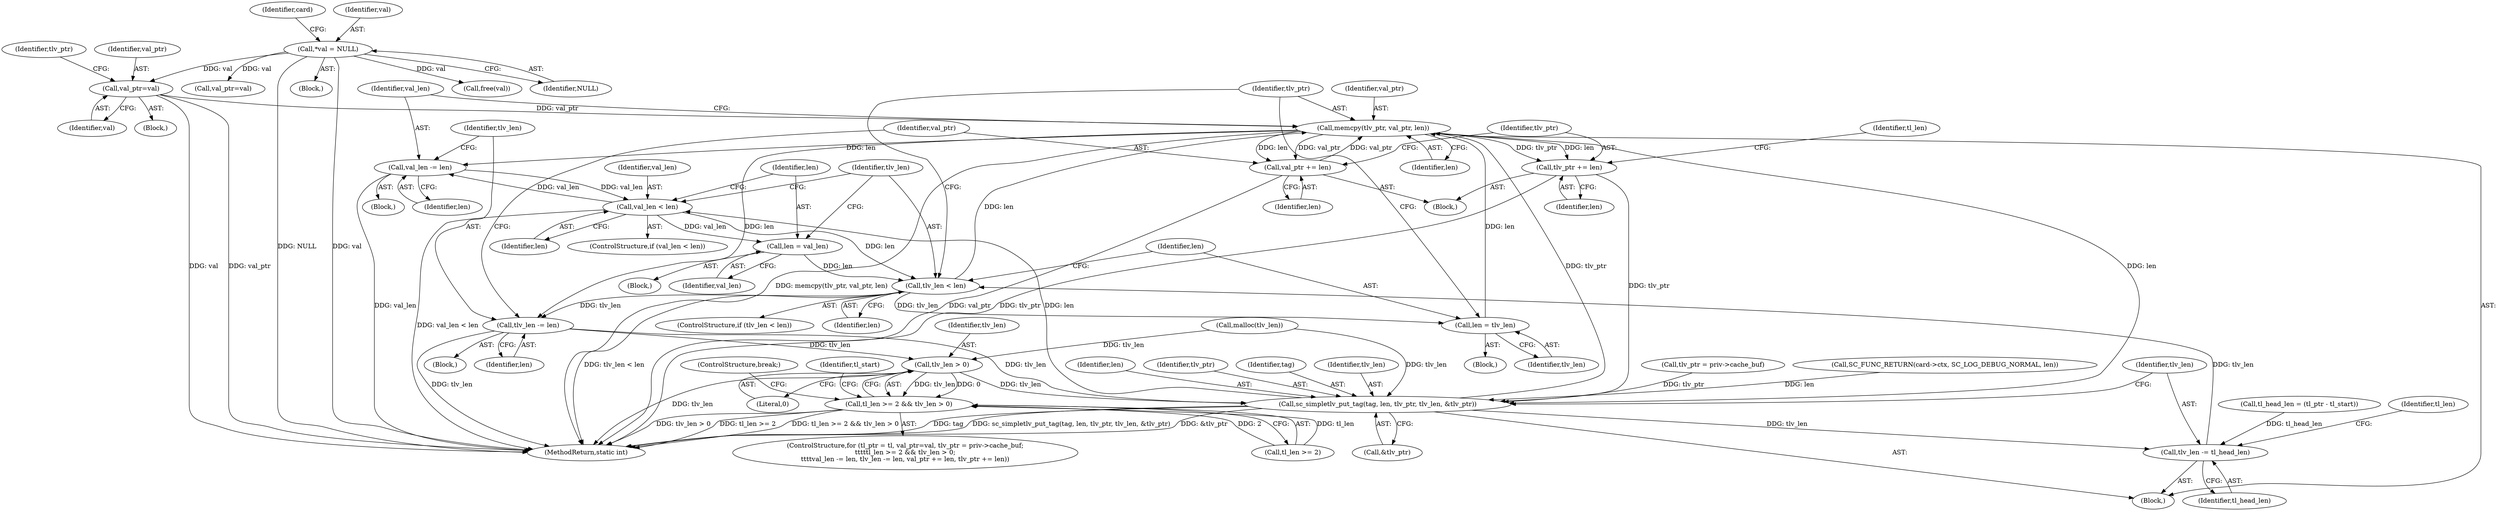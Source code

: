 digraph "0_OpenSC_8fe377e93b4b56060e5bbfb6f3142ceaeca744fa_3@pointer" {
"1000308" [label="(Call,val_ptr=val)"];
"1000130" [label="(Call,*val = NULL)"];
"1000388" [label="(Call,memcpy(tlv_ptr, val_ptr, len))"];
"1000324" [label="(Call,val_len -= len)"];
"1000373" [label="(Call,val_len < len)"];
"1000377" [label="(Call,len = val_len)"];
"1000381" [label="(Call,tlv_len < len)"];
"1000328" [label="(Call,tlv_len -= len)"];
"1000320" [label="(Call,tlv_len > 0)"];
"1000316" [label="(Call,tl_len >= 2 && tlv_len > 0)"];
"1000359" [label="(Call,sc_simpletlv_put_tag(tag, len, tlv_ptr, tlv_len, &tlv_ptr))"];
"1000366" [label="(Call,tlv_len -= tl_head_len)"];
"1000385" [label="(Call,len = tlv_len)"];
"1000332" [label="(Call,val_ptr += len)"];
"1000335" [label="(Call,tlv_ptr += len)"];
"1000383" [label="(Identifier,len)"];
"1000390" [label="(Identifier,val_ptr)"];
"1000321" [label="(Identifier,tlv_len)"];
"1000375" [label="(Identifier,len)"];
"1000368" [label="(Identifier,tl_head_len)"];
"1000312" [label="(Identifier,tlv_ptr)"];
"1000337" [label="(Identifier,len)"];
"1000334" [label="(Identifier,len)"];
"1000331" [label="(Block,)"];
"1000323" [label="(Block,)"];
"1000364" [label="(Call,&tlv_ptr)"];
"1000377" [label="(Call,len = val_len)"];
"1000326" [label="(Identifier,len)"];
"1000388" [label="(Call,memcpy(tlv_ptr, val_ptr, len))"];
"1000354" [label="(Call,tl_head_len = (tl_ptr - tl_start))"];
"1000627" [label="(MethodReturn,static int)"];
"1000385" [label="(Call,len = tlv_len)"];
"1000374" [label="(Identifier,val_len)"];
"1000148" [label="(Identifier,card)"];
"1000335" [label="(Call,tlv_ptr += len)"];
"1000381" [label="(Call,tlv_len < len)"];
"1000373" [label="(Call,val_len < len)"];
"1000416" [label="(Call,val_ptr=val)"];
"1000333" [label="(Identifier,val_ptr)"];
"1000378" [label="(Identifier,len)"];
"1000359" [label="(Call,sc_simpletlv_put_tag(tag, len, tlv_ptr, tlv_len, &tlv_ptr))"];
"1000367" [label="(Identifier,tlv_len)"];
"1000320" [label="(Call,tlv_len > 0)"];
"1000310" [label="(Identifier,val)"];
"1000382" [label="(Identifier,tlv_len)"];
"1000340" [label="(Identifier,tl_start)"];
"1000379" [label="(Identifier,val_len)"];
"1000318" [label="(Identifier,tl_len)"];
"1000380" [label="(ControlStructure,if (tlv_len < len))"];
"1000324" [label="(Call,val_len -= len)"];
"1000316" [label="(Call,tl_len >= 2 && tlv_len > 0)"];
"1000329" [label="(Identifier,tlv_len)"];
"1000384" [label="(Block,)"];
"1000327" [label="(Block,)"];
"1000302" [label="(ControlStructure,for (tl_ptr = tl, val_ptr=val, tlv_ptr = priv->cache_buf;\n\t\t\t\ttl_len >= 2 && tlv_len > 0;\n\t\t\t\tval_len -= len, tlv_len -= len, val_ptr += len, tlv_ptr += len))"];
"1000387" [label="(Identifier,tlv_len)"];
"1000322" [label="(Literal,0)"];
"1000360" [label="(Identifier,tag)"];
"1000336" [label="(Identifier,tlv_ptr)"];
"1000115" [label="(Block,)"];
"1000370" [label="(Identifier,tl_len)"];
"1000309" [label="(Identifier,val_ptr)"];
"1000330" [label="(Identifier,len)"];
"1000328" [label="(Call,tlv_len -= len)"];
"1000363" [label="(Identifier,tlv_len)"];
"1000311" [label="(Call,tlv_ptr = priv->cache_buf)"];
"1000195" [label="(Call,SC_FUNC_RETURN(card->ctx, SC_LOG_DEBUG_NORMAL, len))"];
"1000308" [label="(Call,val_ptr=val)"];
"1000361" [label="(Identifier,len)"];
"1000619" [label="(Call,free(val))"];
"1000366" [label="(Call,tlv_len -= tl_head_len)"];
"1000386" [label="(Identifier,len)"];
"1000362" [label="(Identifier,tlv_ptr)"];
"1000325" [label="(Identifier,val_len)"];
"1000332" [label="(Call,val_ptr += len)"];
"1000392" [label="(ControlStructure,break;)"];
"1000307" [label="(Block,)"];
"1000391" [label="(Identifier,len)"];
"1000132" [label="(Identifier,NULL)"];
"1000317" [label="(Call,tl_len >= 2)"];
"1000284" [label="(Call,malloc(tlv_len))"];
"1000130" [label="(Call,*val = NULL)"];
"1000338" [label="(Block,)"];
"1000372" [label="(ControlStructure,if (val_len < len))"];
"1000389" [label="(Identifier,tlv_ptr)"];
"1000376" [label="(Block,)"];
"1000131" [label="(Identifier,val)"];
"1000308" -> "1000307"  [label="AST: "];
"1000308" -> "1000310"  [label="CFG: "];
"1000309" -> "1000308"  [label="AST: "];
"1000310" -> "1000308"  [label="AST: "];
"1000312" -> "1000308"  [label="CFG: "];
"1000308" -> "1000627"  [label="DDG: val"];
"1000308" -> "1000627"  [label="DDG: val_ptr"];
"1000130" -> "1000308"  [label="DDG: val"];
"1000308" -> "1000388"  [label="DDG: val_ptr"];
"1000130" -> "1000115"  [label="AST: "];
"1000130" -> "1000132"  [label="CFG: "];
"1000131" -> "1000130"  [label="AST: "];
"1000132" -> "1000130"  [label="AST: "];
"1000148" -> "1000130"  [label="CFG: "];
"1000130" -> "1000627"  [label="DDG: NULL"];
"1000130" -> "1000627"  [label="DDG: val"];
"1000130" -> "1000416"  [label="DDG: val"];
"1000130" -> "1000619"  [label="DDG: val"];
"1000388" -> "1000338"  [label="AST: "];
"1000388" -> "1000391"  [label="CFG: "];
"1000389" -> "1000388"  [label="AST: "];
"1000390" -> "1000388"  [label="AST: "];
"1000391" -> "1000388"  [label="AST: "];
"1000325" -> "1000388"  [label="CFG: "];
"1000388" -> "1000627"  [label="DDG: memcpy(tlv_ptr, val_ptr, len)"];
"1000388" -> "1000324"  [label="DDG: len"];
"1000388" -> "1000328"  [label="DDG: len"];
"1000388" -> "1000332"  [label="DDG: len"];
"1000388" -> "1000332"  [label="DDG: val_ptr"];
"1000388" -> "1000335"  [label="DDG: len"];
"1000388" -> "1000335"  [label="DDG: tlv_ptr"];
"1000388" -> "1000359"  [label="DDG: len"];
"1000359" -> "1000388"  [label="DDG: tlv_ptr"];
"1000332" -> "1000388"  [label="DDG: val_ptr"];
"1000381" -> "1000388"  [label="DDG: len"];
"1000385" -> "1000388"  [label="DDG: len"];
"1000324" -> "1000323"  [label="AST: "];
"1000324" -> "1000326"  [label="CFG: "];
"1000325" -> "1000324"  [label="AST: "];
"1000326" -> "1000324"  [label="AST: "];
"1000329" -> "1000324"  [label="CFG: "];
"1000324" -> "1000627"  [label="DDG: val_len"];
"1000373" -> "1000324"  [label="DDG: val_len"];
"1000324" -> "1000373"  [label="DDG: val_len"];
"1000373" -> "1000372"  [label="AST: "];
"1000373" -> "1000375"  [label="CFG: "];
"1000374" -> "1000373"  [label="AST: "];
"1000375" -> "1000373"  [label="AST: "];
"1000378" -> "1000373"  [label="CFG: "];
"1000382" -> "1000373"  [label="CFG: "];
"1000373" -> "1000627"  [label="DDG: val_len < len"];
"1000359" -> "1000373"  [label="DDG: len"];
"1000373" -> "1000377"  [label="DDG: val_len"];
"1000373" -> "1000381"  [label="DDG: len"];
"1000377" -> "1000376"  [label="AST: "];
"1000377" -> "1000379"  [label="CFG: "];
"1000378" -> "1000377"  [label="AST: "];
"1000379" -> "1000377"  [label="AST: "];
"1000382" -> "1000377"  [label="CFG: "];
"1000377" -> "1000381"  [label="DDG: len"];
"1000381" -> "1000380"  [label="AST: "];
"1000381" -> "1000383"  [label="CFG: "];
"1000382" -> "1000381"  [label="AST: "];
"1000383" -> "1000381"  [label="AST: "];
"1000386" -> "1000381"  [label="CFG: "];
"1000389" -> "1000381"  [label="CFG: "];
"1000381" -> "1000627"  [label="DDG: tlv_len < len"];
"1000381" -> "1000328"  [label="DDG: tlv_len"];
"1000366" -> "1000381"  [label="DDG: tlv_len"];
"1000381" -> "1000385"  [label="DDG: tlv_len"];
"1000328" -> "1000327"  [label="AST: "];
"1000328" -> "1000330"  [label="CFG: "];
"1000329" -> "1000328"  [label="AST: "];
"1000330" -> "1000328"  [label="AST: "];
"1000333" -> "1000328"  [label="CFG: "];
"1000328" -> "1000627"  [label="DDG: tlv_len"];
"1000328" -> "1000320"  [label="DDG: tlv_len"];
"1000328" -> "1000359"  [label="DDG: tlv_len"];
"1000320" -> "1000316"  [label="AST: "];
"1000320" -> "1000322"  [label="CFG: "];
"1000321" -> "1000320"  [label="AST: "];
"1000322" -> "1000320"  [label="AST: "];
"1000316" -> "1000320"  [label="CFG: "];
"1000320" -> "1000627"  [label="DDG: tlv_len"];
"1000320" -> "1000316"  [label="DDG: tlv_len"];
"1000320" -> "1000316"  [label="DDG: 0"];
"1000284" -> "1000320"  [label="DDG: tlv_len"];
"1000320" -> "1000359"  [label="DDG: tlv_len"];
"1000316" -> "1000302"  [label="AST: "];
"1000316" -> "1000317"  [label="CFG: "];
"1000317" -> "1000316"  [label="AST: "];
"1000340" -> "1000316"  [label="CFG: "];
"1000392" -> "1000316"  [label="CFG: "];
"1000316" -> "1000627"  [label="DDG: tl_len >= 2 && tlv_len > 0"];
"1000316" -> "1000627"  [label="DDG: tlv_len > 0"];
"1000316" -> "1000627"  [label="DDG: tl_len >= 2"];
"1000317" -> "1000316"  [label="DDG: tl_len"];
"1000317" -> "1000316"  [label="DDG: 2"];
"1000359" -> "1000338"  [label="AST: "];
"1000359" -> "1000364"  [label="CFG: "];
"1000360" -> "1000359"  [label="AST: "];
"1000361" -> "1000359"  [label="AST: "];
"1000362" -> "1000359"  [label="AST: "];
"1000363" -> "1000359"  [label="AST: "];
"1000364" -> "1000359"  [label="AST: "];
"1000367" -> "1000359"  [label="CFG: "];
"1000359" -> "1000627"  [label="DDG: &tlv_ptr"];
"1000359" -> "1000627"  [label="DDG: tag"];
"1000359" -> "1000627"  [label="DDG: sc_simpletlv_put_tag(tag, len, tlv_ptr, tlv_len, &tlv_ptr)"];
"1000195" -> "1000359"  [label="DDG: len"];
"1000311" -> "1000359"  [label="DDG: tlv_ptr"];
"1000335" -> "1000359"  [label="DDG: tlv_ptr"];
"1000284" -> "1000359"  [label="DDG: tlv_len"];
"1000359" -> "1000366"  [label="DDG: tlv_len"];
"1000366" -> "1000338"  [label="AST: "];
"1000366" -> "1000368"  [label="CFG: "];
"1000367" -> "1000366"  [label="AST: "];
"1000368" -> "1000366"  [label="AST: "];
"1000370" -> "1000366"  [label="CFG: "];
"1000354" -> "1000366"  [label="DDG: tl_head_len"];
"1000385" -> "1000384"  [label="AST: "];
"1000385" -> "1000387"  [label="CFG: "];
"1000386" -> "1000385"  [label="AST: "];
"1000387" -> "1000385"  [label="AST: "];
"1000389" -> "1000385"  [label="CFG: "];
"1000332" -> "1000331"  [label="AST: "];
"1000332" -> "1000334"  [label="CFG: "];
"1000333" -> "1000332"  [label="AST: "];
"1000334" -> "1000332"  [label="AST: "];
"1000336" -> "1000332"  [label="CFG: "];
"1000332" -> "1000627"  [label="DDG: val_ptr"];
"1000335" -> "1000331"  [label="AST: "];
"1000335" -> "1000337"  [label="CFG: "];
"1000336" -> "1000335"  [label="AST: "];
"1000337" -> "1000335"  [label="AST: "];
"1000318" -> "1000335"  [label="CFG: "];
"1000335" -> "1000627"  [label="DDG: tlv_ptr"];
}

